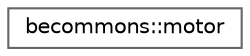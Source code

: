 digraph "Graphical Class Hierarchy"
{
 // LATEX_PDF_SIZE
  bgcolor="transparent";
  edge [fontname=Helvetica,fontsize=10,labelfontname=Helvetica,labelfontsize=10];
  node [fontname=Helvetica,fontsize=10,shape=box,height=0.2,width=0.4];
  rankdir="LR";
  Node0 [id="Node000000",label="becommons::motor",height=0.2,width=0.4,color="grey40", fillcolor="white", style="filled",URL="$classbecommons_1_1motor.html",tooltip=" "];
}
